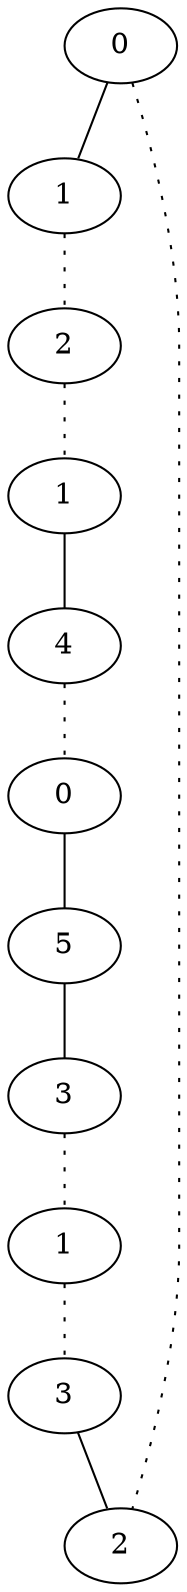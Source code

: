 graph {
a0[label=0];
a1[label=1];
a2[label=2];
a3[label=1];
a4[label=4];
a5[label=0];
a6[label=5];
a7[label=3];
a8[label=1];
a9[label=3];
a10[label=2];
a0 -- a1;
a0 -- a10 [style=dotted];
a1 -- a2 [style=dotted];
a2 -- a3 [style=dotted];
a3 -- a4;
a4 -- a5 [style=dotted];
a5 -- a6;
a6 -- a7;
a7 -- a8 [style=dotted];
a8 -- a9 [style=dotted];
a9 -- a10;
}
